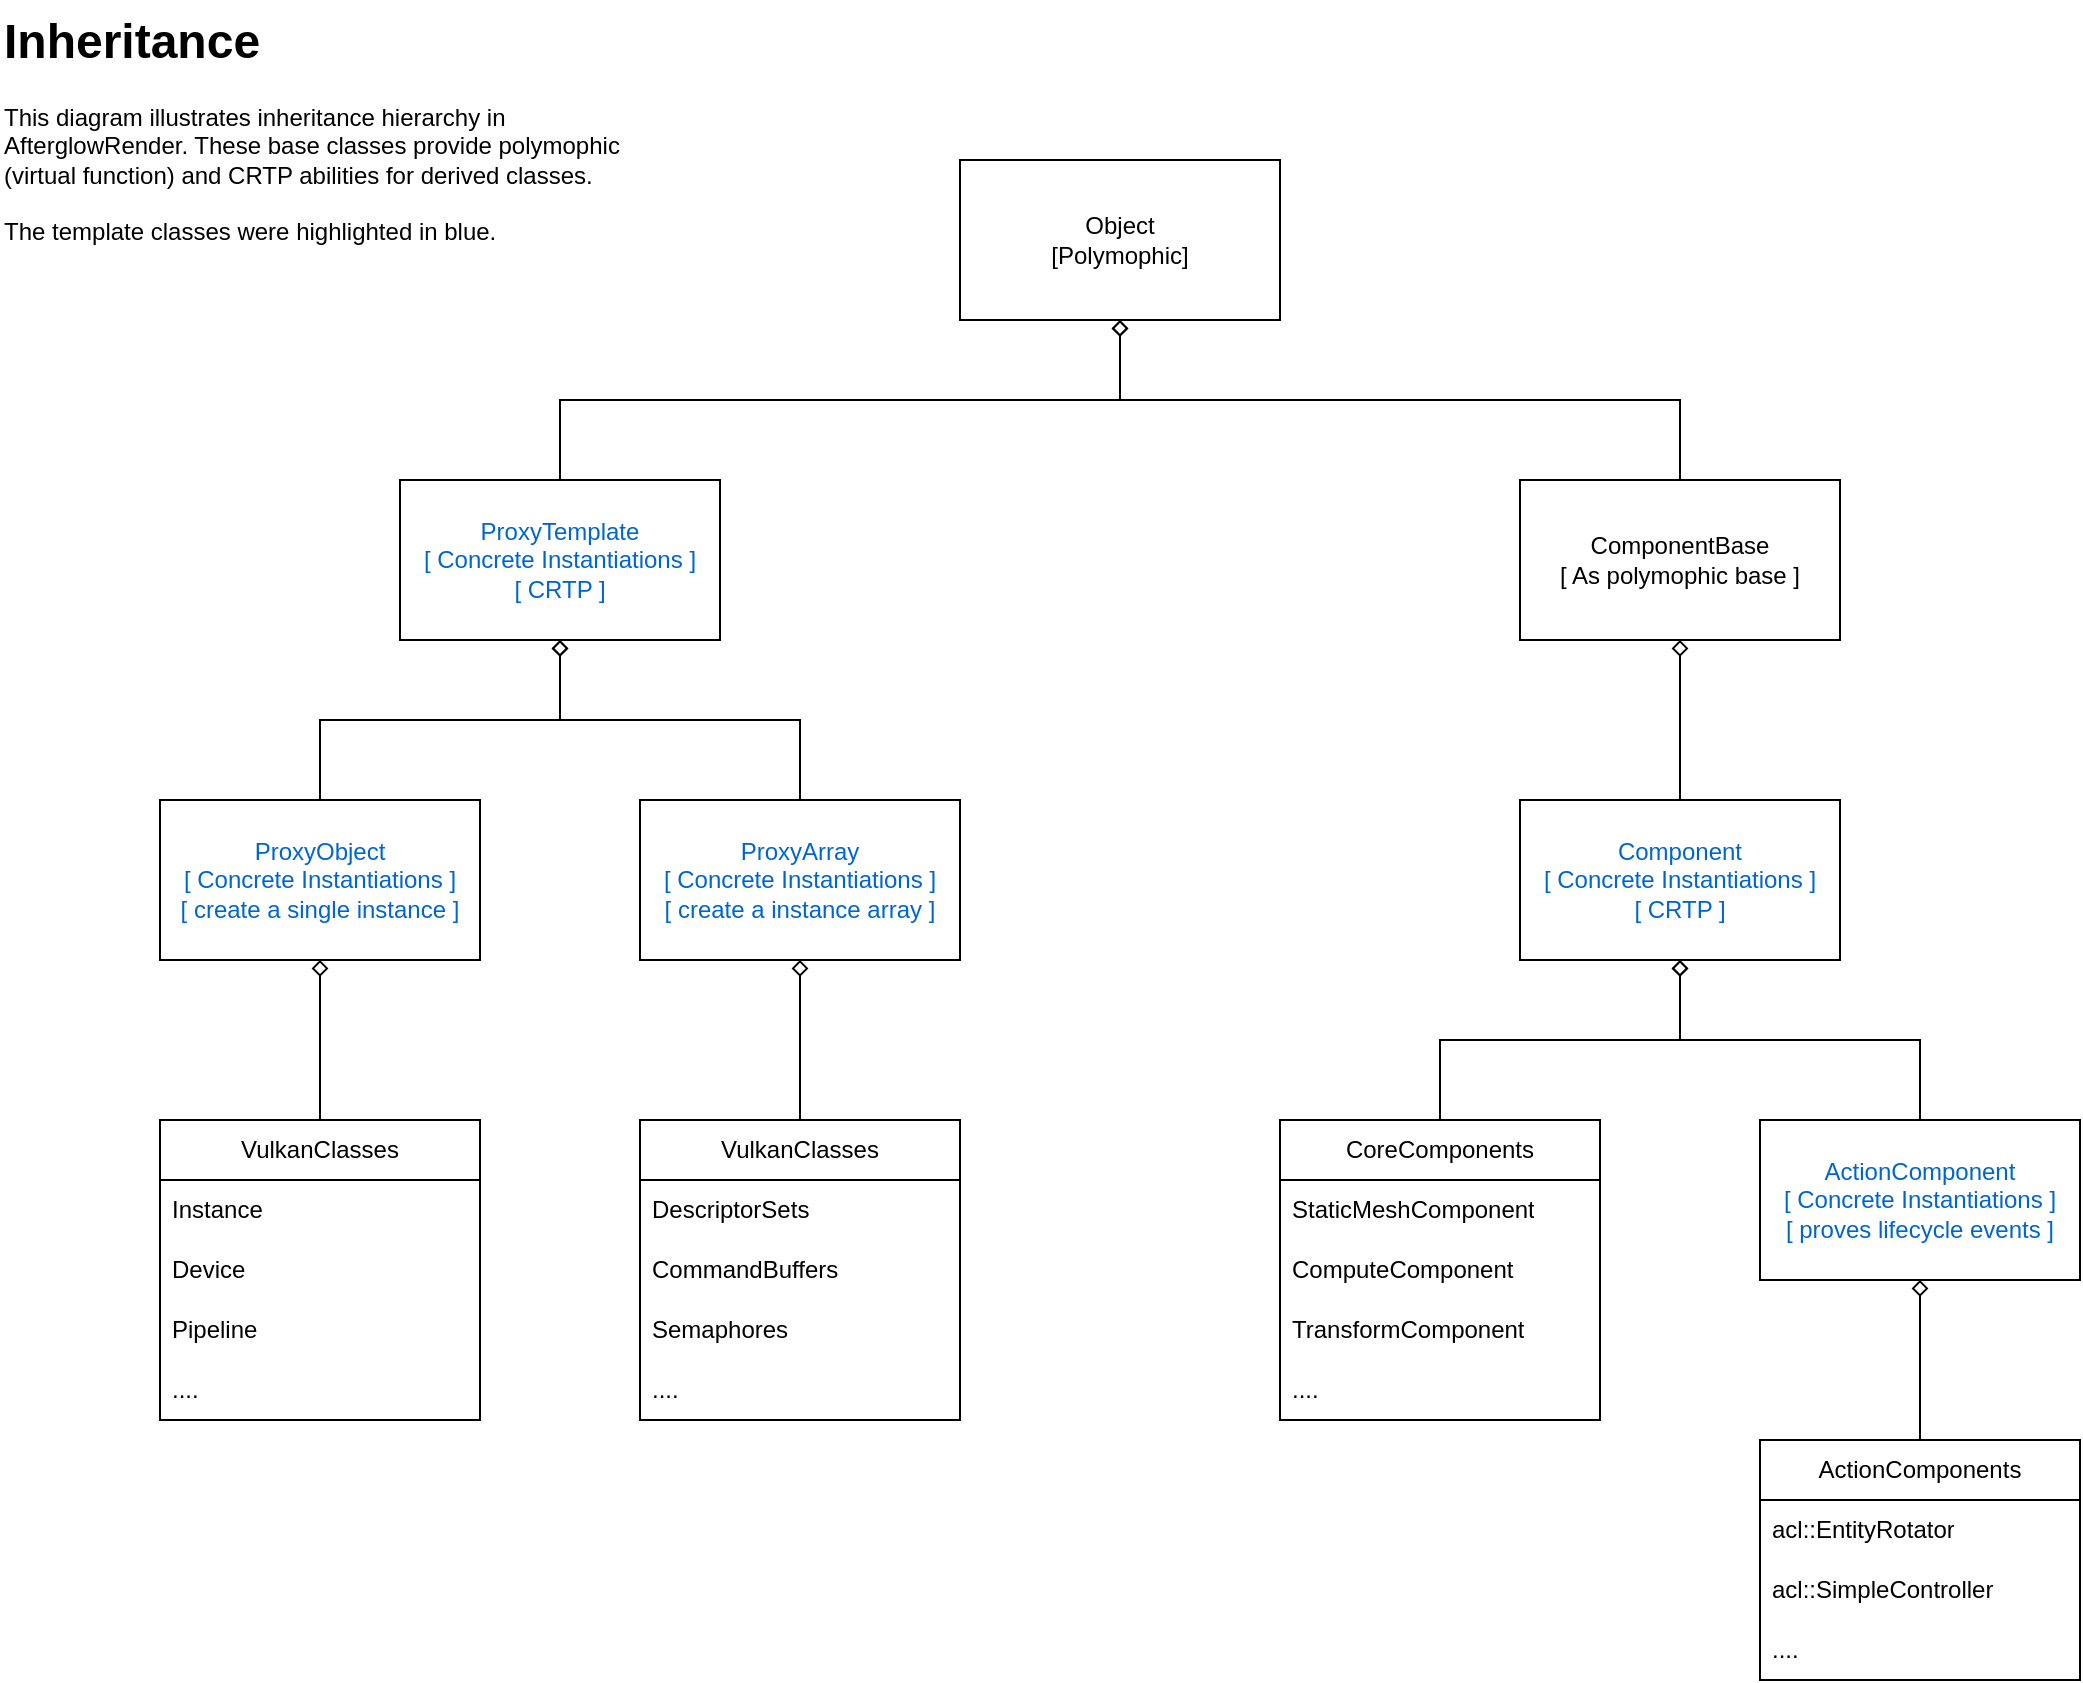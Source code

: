 <mxfile version="28.1.2">
  <diagram name="Page-1" id="edniALjMgs7cNO084p20">
    <mxGraphModel dx="2467" dy="963" grid="1" gridSize="10" guides="1" tooltips="1" connect="1" arrows="1" fold="1" page="1" pageScale="1" pageWidth="850" pageHeight="1100" math="0" shadow="0">
      <root>
        <mxCell id="0" />
        <mxCell id="1" parent="0" />
        <mxCell id="QfHRXGQwTdcdcZYuf7eO-1" value="Object&lt;div&gt;[Polymophic]&lt;/div&gt;" style="rounded=0;whiteSpace=wrap;html=1;" parent="1" vertex="1">
          <mxGeometry x="-80" y="160" width="160" height="80" as="geometry" />
        </mxCell>
        <mxCell id="QfHRXGQwTdcdcZYuf7eO-19" style="edgeStyle=orthogonalEdgeStyle;rounded=0;orthogonalLoop=1;jettySize=auto;html=1;exitX=0.5;exitY=0;exitDx=0;exitDy=0;entryX=0.5;entryY=1;entryDx=0;entryDy=0;endArrow=diamond;endFill=0;" parent="1" source="QfHRXGQwTdcdcZYuf7eO-2" target="QfHRXGQwTdcdcZYuf7eO-1" edge="1">
          <mxGeometry relative="1" as="geometry" />
        </mxCell>
        <mxCell id="QfHRXGQwTdcdcZYuf7eO-2" value="ProxyTemplate&lt;div&gt;[ Concrete Instantiations ]&lt;br&gt;[ CRTP ]&lt;/div&gt;" style="rounded=0;whiteSpace=wrap;html=1;fontColor=#0066CC;" parent="1" vertex="1">
          <mxGeometry x="-360" y="320" width="160" height="80" as="geometry" />
        </mxCell>
        <mxCell id="QfHRXGQwTdcdcZYuf7eO-17" style="edgeStyle=orthogonalEdgeStyle;rounded=0;orthogonalLoop=1;jettySize=auto;html=1;exitX=0.5;exitY=0;exitDx=0;exitDy=0;entryX=0.5;entryY=1;entryDx=0;entryDy=0;endArrow=diamond;endFill=0;" parent="1" source="QfHRXGQwTdcdcZYuf7eO-3" target="QfHRXGQwTdcdcZYuf7eO-2" edge="1">
          <mxGeometry relative="1" as="geometry" />
        </mxCell>
        <mxCell id="QfHRXGQwTdcdcZYuf7eO-3" value="ProxyObject&lt;div&gt;[ Concrete Instantiations ]&lt;br&gt;[ create a single instance ]&lt;/div&gt;" style="rounded=0;whiteSpace=wrap;html=1;fontColor=#0066CC;" parent="1" vertex="1">
          <mxGeometry x="-480" y="480" width="160" height="80" as="geometry" />
        </mxCell>
        <mxCell id="QfHRXGQwTdcdcZYuf7eO-18" style="edgeStyle=orthogonalEdgeStyle;rounded=0;orthogonalLoop=1;jettySize=auto;html=1;exitX=0.5;exitY=0;exitDx=0;exitDy=0;entryX=0.5;entryY=1;entryDx=0;entryDy=0;endArrow=diamond;endFill=0;" parent="1" source="QfHRXGQwTdcdcZYuf7eO-4" target="QfHRXGQwTdcdcZYuf7eO-2" edge="1">
          <mxGeometry relative="1" as="geometry" />
        </mxCell>
        <mxCell id="QfHRXGQwTdcdcZYuf7eO-4" value="ProxyArray&lt;div&gt;[ Concrete Instantiations ]&lt;br&gt;[ create a instance array ]&lt;/div&gt;" style="rounded=0;whiteSpace=wrap;html=1;fontColor=#0066CC;" parent="1" vertex="1">
          <mxGeometry x="-240" y="480" width="160" height="80" as="geometry" />
        </mxCell>
        <mxCell id="QfHRXGQwTdcdcZYuf7eO-15" style="edgeStyle=orthogonalEdgeStyle;rounded=0;orthogonalLoop=1;jettySize=auto;html=1;entryX=0.5;entryY=1;entryDx=0;entryDy=0;endArrow=diamond;endFill=0;" parent="1" source="QfHRXGQwTdcdcZYuf7eO-5" target="QfHRXGQwTdcdcZYuf7eO-3" edge="1">
          <mxGeometry relative="1" as="geometry" />
        </mxCell>
        <mxCell id="QfHRXGQwTdcdcZYuf7eO-5" value="VulkanClasses" style="swimlane;fontStyle=0;childLayout=stackLayout;horizontal=1;startSize=30;horizontalStack=0;resizeParent=1;resizeParentMax=0;resizeLast=0;collapsible=1;marginBottom=0;whiteSpace=wrap;html=1;" parent="1" vertex="1">
          <mxGeometry x="-480" y="640" width="160" height="150" as="geometry" />
        </mxCell>
        <mxCell id="QfHRXGQwTdcdcZYuf7eO-6" value="Instance" style="text;strokeColor=none;fillColor=none;align=left;verticalAlign=middle;spacingLeft=4;spacingRight=4;overflow=hidden;points=[[0,0.5],[1,0.5]];portConstraint=eastwest;rotatable=0;whiteSpace=wrap;html=1;" parent="QfHRXGQwTdcdcZYuf7eO-5" vertex="1">
          <mxGeometry y="30" width="160" height="30" as="geometry" />
        </mxCell>
        <mxCell id="QfHRXGQwTdcdcZYuf7eO-7" value="Device" style="text;strokeColor=none;fillColor=none;align=left;verticalAlign=middle;spacingLeft=4;spacingRight=4;overflow=hidden;points=[[0,0.5],[1,0.5]];portConstraint=eastwest;rotatable=0;whiteSpace=wrap;html=1;" parent="QfHRXGQwTdcdcZYuf7eO-5" vertex="1">
          <mxGeometry y="60" width="160" height="30" as="geometry" />
        </mxCell>
        <mxCell id="QfHRXGQwTdcdcZYuf7eO-8" value="Pipeline" style="text;strokeColor=none;fillColor=none;align=left;verticalAlign=middle;spacingLeft=4;spacingRight=4;overflow=hidden;points=[[0,0.5],[1,0.5]];portConstraint=eastwest;rotatable=0;whiteSpace=wrap;html=1;" parent="QfHRXGQwTdcdcZYuf7eO-5" vertex="1">
          <mxGeometry y="90" width="160" height="30" as="geometry" />
        </mxCell>
        <mxCell id="QfHRXGQwTdcdcZYuf7eO-9" value="...." style="text;strokeColor=none;fillColor=none;align=left;verticalAlign=middle;spacingLeft=4;spacingRight=4;overflow=hidden;points=[[0,0.5],[1,0.5]];portConstraint=eastwest;rotatable=0;whiteSpace=wrap;html=1;" parent="QfHRXGQwTdcdcZYuf7eO-5" vertex="1">
          <mxGeometry y="120" width="160" height="30" as="geometry" />
        </mxCell>
        <mxCell id="QfHRXGQwTdcdcZYuf7eO-16" style="edgeStyle=orthogonalEdgeStyle;rounded=0;orthogonalLoop=1;jettySize=auto;html=1;exitX=0.5;exitY=0;exitDx=0;exitDy=0;endArrow=diamond;endFill=0;" parent="1" source="QfHRXGQwTdcdcZYuf7eO-10" target="QfHRXGQwTdcdcZYuf7eO-4" edge="1">
          <mxGeometry relative="1" as="geometry" />
        </mxCell>
        <mxCell id="QfHRXGQwTdcdcZYuf7eO-10" value="VulkanClasses" style="swimlane;fontStyle=0;childLayout=stackLayout;horizontal=1;startSize=30;horizontalStack=0;resizeParent=1;resizeParentMax=0;resizeLast=0;collapsible=1;marginBottom=0;whiteSpace=wrap;html=1;" parent="1" vertex="1">
          <mxGeometry x="-240" y="640" width="160" height="150" as="geometry" />
        </mxCell>
        <mxCell id="QfHRXGQwTdcdcZYuf7eO-11" value="DescriptorSets" style="text;strokeColor=none;fillColor=none;align=left;verticalAlign=middle;spacingLeft=4;spacingRight=4;overflow=hidden;points=[[0,0.5],[1,0.5]];portConstraint=eastwest;rotatable=0;whiteSpace=wrap;html=1;" parent="QfHRXGQwTdcdcZYuf7eO-10" vertex="1">
          <mxGeometry y="30" width="160" height="30" as="geometry" />
        </mxCell>
        <mxCell id="QfHRXGQwTdcdcZYuf7eO-12" value="CommandBuffers" style="text;strokeColor=none;fillColor=none;align=left;verticalAlign=middle;spacingLeft=4;spacingRight=4;overflow=hidden;points=[[0,0.5],[1,0.5]];portConstraint=eastwest;rotatable=0;whiteSpace=wrap;html=1;" parent="QfHRXGQwTdcdcZYuf7eO-10" vertex="1">
          <mxGeometry y="60" width="160" height="30" as="geometry" />
        </mxCell>
        <mxCell id="QfHRXGQwTdcdcZYuf7eO-13" value="Semaphores" style="text;strokeColor=none;fillColor=none;align=left;verticalAlign=middle;spacingLeft=4;spacingRight=4;overflow=hidden;points=[[0,0.5],[1,0.5]];portConstraint=eastwest;rotatable=0;whiteSpace=wrap;html=1;" parent="QfHRXGQwTdcdcZYuf7eO-10" vertex="1">
          <mxGeometry y="90" width="160" height="30" as="geometry" />
        </mxCell>
        <mxCell id="QfHRXGQwTdcdcZYuf7eO-14" value="...." style="text;strokeColor=none;fillColor=none;align=left;verticalAlign=middle;spacingLeft=4;spacingRight=4;overflow=hidden;points=[[0,0.5],[1,0.5]];portConstraint=eastwest;rotatable=0;whiteSpace=wrap;html=1;" parent="QfHRXGQwTdcdcZYuf7eO-10" vertex="1">
          <mxGeometry y="120" width="160" height="30" as="geometry" />
        </mxCell>
        <mxCell id="QfHRXGQwTdcdcZYuf7eO-21" style="edgeStyle=orthogonalEdgeStyle;rounded=0;orthogonalLoop=1;jettySize=auto;html=1;exitX=0.5;exitY=0;exitDx=0;exitDy=0;entryX=0.5;entryY=1;entryDx=0;entryDy=0;endArrow=diamond;endFill=0;" parent="1" source="QfHRXGQwTdcdcZYuf7eO-20" target="QfHRXGQwTdcdcZYuf7eO-1" edge="1">
          <mxGeometry relative="1" as="geometry" />
        </mxCell>
        <mxCell id="QfHRXGQwTdcdcZYuf7eO-20" value="ComponentBase&lt;br&gt;[ As polymophic base ]" style="rounded=0;whiteSpace=wrap;html=1;" parent="1" vertex="1">
          <mxGeometry x="200" y="320" width="160" height="80" as="geometry" />
        </mxCell>
        <mxCell id="QfHRXGQwTdcdcZYuf7eO-23" style="edgeStyle=orthogonalEdgeStyle;rounded=0;orthogonalLoop=1;jettySize=auto;html=1;exitX=0.5;exitY=0;exitDx=0;exitDy=0;endArrow=diamond;endFill=0;" parent="1" source="QfHRXGQwTdcdcZYuf7eO-22" target="QfHRXGQwTdcdcZYuf7eO-20" edge="1">
          <mxGeometry relative="1" as="geometry" />
        </mxCell>
        <mxCell id="QfHRXGQwTdcdcZYuf7eO-22" value="Component&lt;div&gt;[ Concrete Instantiations ]&lt;br&gt;[ CRTP ]&lt;/div&gt;" style="rounded=0;whiteSpace=wrap;html=1;fontColor=#0066CC;" parent="1" vertex="1">
          <mxGeometry x="200" y="480" width="160" height="80" as="geometry" />
        </mxCell>
        <mxCell id="QfHRXGQwTdcdcZYuf7eO-35" style="edgeStyle=orthogonalEdgeStyle;rounded=0;orthogonalLoop=1;jettySize=auto;html=1;exitX=0.5;exitY=0;exitDx=0;exitDy=0;endArrow=diamond;endFill=0;" parent="1" source="QfHRXGQwTdcdcZYuf7eO-29" target="QfHRXGQwTdcdcZYuf7eO-22" edge="1">
          <mxGeometry relative="1" as="geometry" />
        </mxCell>
        <mxCell id="QfHRXGQwTdcdcZYuf7eO-29" value="CoreComponents" style="swimlane;fontStyle=0;childLayout=stackLayout;horizontal=1;startSize=30;horizontalStack=0;resizeParent=1;resizeParentMax=0;resizeLast=0;collapsible=1;marginBottom=0;whiteSpace=wrap;html=1;" parent="1" vertex="1">
          <mxGeometry x="80" y="640" width="160" height="150" as="geometry" />
        </mxCell>
        <mxCell id="QfHRXGQwTdcdcZYuf7eO-30" value="StaticMeshComponent" style="text;strokeColor=none;fillColor=none;align=left;verticalAlign=middle;spacingLeft=4;spacingRight=4;overflow=hidden;points=[[0,0.5],[1,0.5]];portConstraint=eastwest;rotatable=0;whiteSpace=wrap;html=1;" parent="QfHRXGQwTdcdcZYuf7eO-29" vertex="1">
          <mxGeometry y="30" width="160" height="30" as="geometry" />
        </mxCell>
        <mxCell id="QfHRXGQwTdcdcZYuf7eO-31" value="ComputeComponent" style="text;strokeColor=none;fillColor=none;align=left;verticalAlign=middle;spacingLeft=4;spacingRight=4;overflow=hidden;points=[[0,0.5],[1,0.5]];portConstraint=eastwest;rotatable=0;whiteSpace=wrap;html=1;" parent="QfHRXGQwTdcdcZYuf7eO-29" vertex="1">
          <mxGeometry y="60" width="160" height="30" as="geometry" />
        </mxCell>
        <mxCell id="QfHRXGQwTdcdcZYuf7eO-32" value="TransformComponent" style="text;strokeColor=none;fillColor=none;align=left;verticalAlign=middle;spacingLeft=4;spacingRight=4;overflow=hidden;points=[[0,0.5],[1,0.5]];portConstraint=eastwest;rotatable=0;whiteSpace=wrap;html=1;" parent="QfHRXGQwTdcdcZYuf7eO-29" vertex="1">
          <mxGeometry y="90" width="160" height="30" as="geometry" />
        </mxCell>
        <mxCell id="QfHRXGQwTdcdcZYuf7eO-33" value="...." style="text;strokeColor=none;fillColor=none;align=left;verticalAlign=middle;spacingLeft=4;spacingRight=4;overflow=hidden;points=[[0,0.5],[1,0.5]];portConstraint=eastwest;rotatable=0;whiteSpace=wrap;html=1;" parent="QfHRXGQwTdcdcZYuf7eO-29" vertex="1">
          <mxGeometry y="120" width="160" height="30" as="geometry" />
        </mxCell>
        <mxCell id="QfHRXGQwTdcdcZYuf7eO-36" style="edgeStyle=orthogonalEdgeStyle;rounded=0;orthogonalLoop=1;jettySize=auto;html=1;exitX=0.5;exitY=0;exitDx=0;exitDy=0;entryX=0.5;entryY=1;entryDx=0;entryDy=0;endArrow=diamond;endFill=0;" parent="1" source="QfHRXGQwTdcdcZYuf7eO-34" target="QfHRXGQwTdcdcZYuf7eO-22" edge="1">
          <mxGeometry relative="1" as="geometry" />
        </mxCell>
        <mxCell id="QfHRXGQwTdcdcZYuf7eO-34" value="ActionComponent&lt;div&gt;[ Concrete Instantiations ]&lt;br&gt;[ proves lifecycle events ]&lt;/div&gt;" style="rounded=0;whiteSpace=wrap;html=1;fontColor=#0066CC;" parent="1" vertex="1">
          <mxGeometry x="320" y="640" width="160" height="80" as="geometry" />
        </mxCell>
        <mxCell id="QfHRXGQwTdcdcZYuf7eO-42" style="edgeStyle=orthogonalEdgeStyle;rounded=0;orthogonalLoop=1;jettySize=auto;html=1;exitX=0.5;exitY=0;exitDx=0;exitDy=0;entryX=0.5;entryY=1;entryDx=0;entryDy=0;endArrow=diamond;endFill=0;" parent="1" source="QfHRXGQwTdcdcZYuf7eO-37" target="QfHRXGQwTdcdcZYuf7eO-34" edge="1">
          <mxGeometry relative="1" as="geometry" />
        </mxCell>
        <mxCell id="QfHRXGQwTdcdcZYuf7eO-37" value="ActionComponents" style="swimlane;fontStyle=0;childLayout=stackLayout;horizontal=1;startSize=30;horizontalStack=0;resizeParent=1;resizeParentMax=0;resizeLast=0;collapsible=1;marginBottom=0;whiteSpace=wrap;html=1;" parent="1" vertex="1">
          <mxGeometry x="320" y="800" width="160" height="120" as="geometry" />
        </mxCell>
        <mxCell id="QfHRXGQwTdcdcZYuf7eO-38" value="acl::EntityRotator" style="text;strokeColor=none;fillColor=none;align=left;verticalAlign=middle;spacingLeft=4;spacingRight=4;overflow=hidden;points=[[0,0.5],[1,0.5]];portConstraint=eastwest;rotatable=0;whiteSpace=wrap;html=1;" parent="QfHRXGQwTdcdcZYuf7eO-37" vertex="1">
          <mxGeometry y="30" width="160" height="30" as="geometry" />
        </mxCell>
        <mxCell id="QfHRXGQwTdcdcZYuf7eO-39" value="acl::SimpleController" style="text;strokeColor=none;fillColor=none;align=left;verticalAlign=middle;spacingLeft=4;spacingRight=4;overflow=hidden;points=[[0,0.5],[1,0.5]];portConstraint=eastwest;rotatable=0;whiteSpace=wrap;html=1;" parent="QfHRXGQwTdcdcZYuf7eO-37" vertex="1">
          <mxGeometry y="60" width="160" height="30" as="geometry" />
        </mxCell>
        <mxCell id="QfHRXGQwTdcdcZYuf7eO-41" value="...." style="text;strokeColor=none;fillColor=none;align=left;verticalAlign=middle;spacingLeft=4;spacingRight=4;overflow=hidden;points=[[0,0.5],[1,0.5]];portConstraint=eastwest;rotatable=0;whiteSpace=wrap;html=1;" parent="QfHRXGQwTdcdcZYuf7eO-37" vertex="1">
          <mxGeometry y="90" width="160" height="30" as="geometry" />
        </mxCell>
        <mxCell id="QfHRXGQwTdcdcZYuf7eO-43" value="&lt;h1 style=&quot;margin-top: 0px;&quot;&gt;Inheritance&lt;/h1&gt;&lt;p&gt;This diagram illustrates inheritance hierarchy in AfterglowRender. These base classes provide polymophic (virtual function) and CRTP abilities for derived classes.&amp;nbsp;&lt;br&gt;&lt;br&gt;The template classes were highlighted&amp;nbsp;in blue.&lt;/p&gt;" style="text;html=1;whiteSpace=wrap;overflow=hidden;rounded=0;" parent="1" vertex="1">
          <mxGeometry x="-560" y="80" width="310" height="140" as="geometry" />
        </mxCell>
      </root>
    </mxGraphModel>
  </diagram>
</mxfile>
